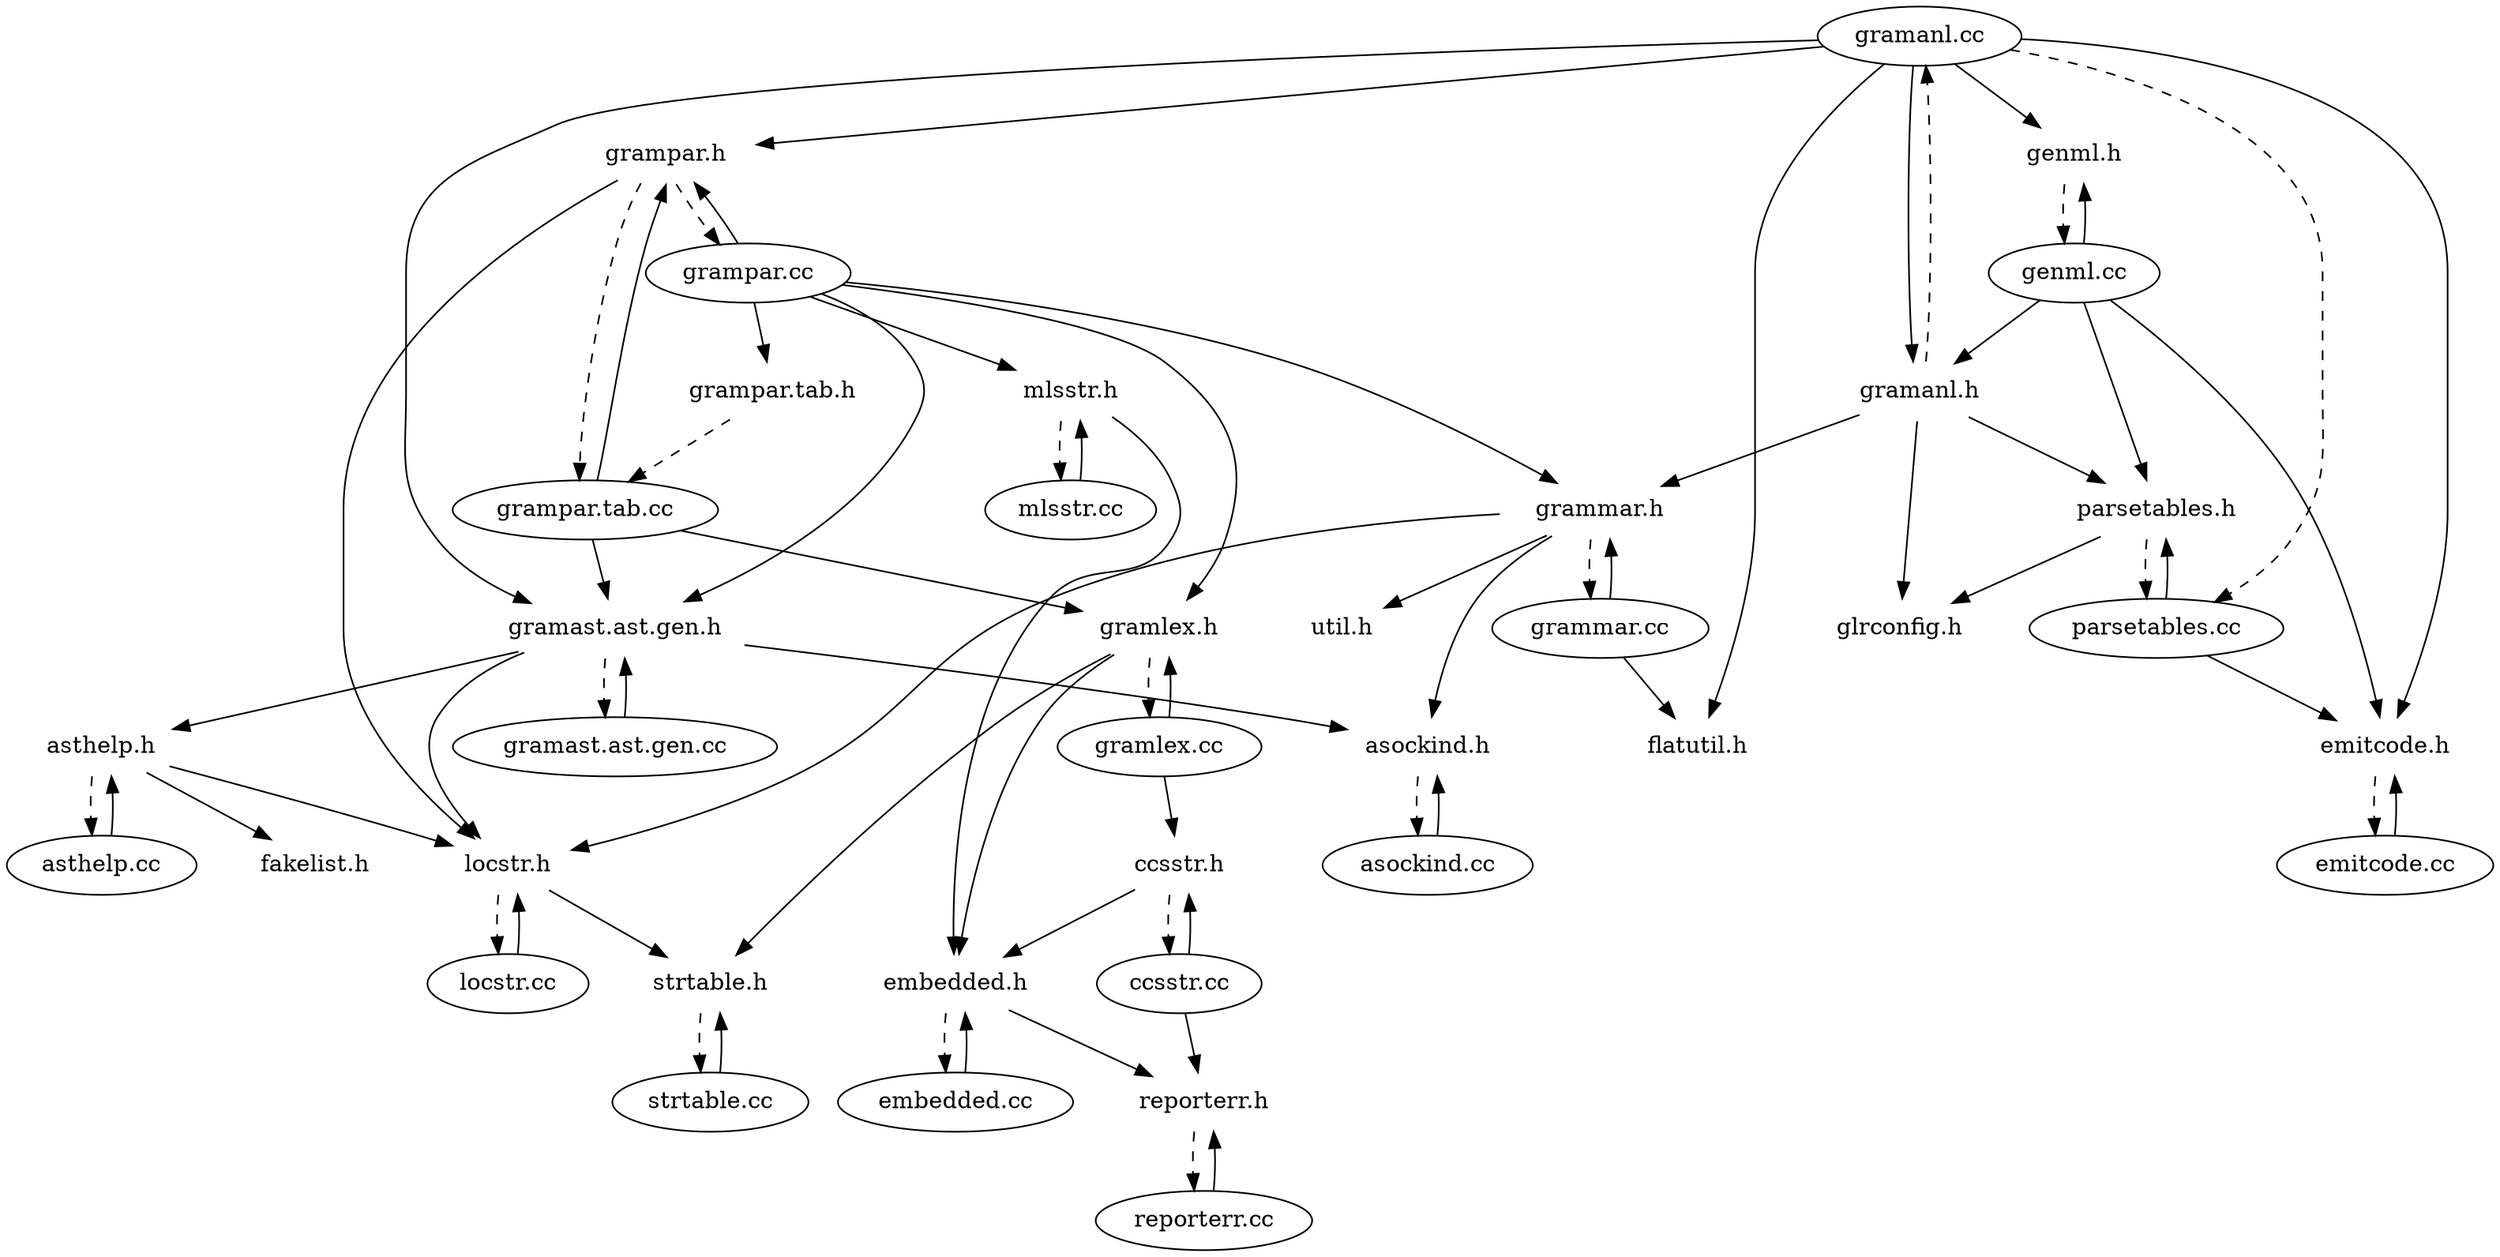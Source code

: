 // dependency graph automatically produced by
//   ../smbase/scan-depends.pl -r -I../ast gramanl.cc

digraph "Dependencies" {
  "gramanl.cc" [
  ]
  "gramanl.h" [
    color = white
  ]
  "gramanl.cc" -> "gramanl.h" [
    weight = 10
  ]
  "flatutil.h" [
    color = white
  ]
  "gramanl.cc" -> "flatutil.h" [
  ]
  "grampar.h" [
    color = white
  ]
  "gramanl.cc" -> "grampar.h" [
  ]
  "emitcode.h" [
    color = white
  ]
  "gramanl.cc" -> "emitcode.h" [
  ]
  "genml.h" [
    color = white
  ]
  "gramanl.cc" -> "genml.h" [
  ]
  "parsetables.cc" [
  ]
  "gramanl.cc" -> "parsetables.cc" [
    style = dashed
  ]
  "gramast.ast.gen.h" [
    color = white
  ]
  "gramanl.cc" -> "gramast.ast.gen.h" [
  ]
  "gramanl.h" -> "gramanl.cc" [
    style = dashed
    weight = 10
  ]
  "grammar.h" [
    color = white
  ]
  "gramanl.h" -> "grammar.h" [
  ]
  "glrconfig.h" [
    color = white
  ]
  "gramanl.h" -> "glrconfig.h" [
  ]
  "parsetables.h" [
    color = white
  ]
  "gramanl.h" -> "parsetables.h" [
  ]
  "grampar.cc" [
  ]
  "grampar.h" -> "grampar.cc" [
    style = dashed
    weight = 10
  ]
  "locstr.h" [
    color = white
  ]
  "grampar.h" -> "locstr.h" [
  ]
  "grampar.tab.cc" [
  ]
  "grampar.h" -> "grampar.tab.cc" [
    style = dashed
    weight = 10
  ]
  "emitcode.cc" [
  ]
  "emitcode.h" -> "emitcode.cc" [
    style = dashed
    weight = 10
  ]
  "genml.cc" [
  ]
  "genml.h" -> "genml.cc" [
    style = dashed
    weight = 10
  ]
  "parsetables.cc" -> "parsetables.h" [
    weight = 10
  ]
  "parsetables.cc" -> "emitcode.h" [
  ]
  "gramast.ast.gen.cc" [
  ]
  "gramast.ast.gen.h" -> "gramast.ast.gen.cc" [
    style = dashed
    weight = 10
  ]
  "asthelp.h" [
    color = white
  ]
  "gramast.ast.gen.h" -> "asthelp.h" [
  ]
  "gramast.ast.gen.h" -> "locstr.h" [
  ]
  "asockind.h" [
    color = white
  ]
  "gramast.ast.gen.h" -> "asockind.h" [
  ]
  "grammar.cc" [
  ]
  "grammar.h" -> "grammar.cc" [
    style = dashed
    weight = 10
  ]
  "util.h" [
    color = white
  ]
  "grammar.h" -> "util.h" [
  ]
  "grammar.h" -> "locstr.h" [
  ]
  "grammar.h" -> "asockind.h" [
  ]
  "parsetables.h" -> "parsetables.cc" [
    style = dashed
    weight = 10
  ]
  "parsetables.h" -> "glrconfig.h" [
  ]
  "grampar.cc" -> "grampar.h" [
    weight = 10
  ]
  "gramlex.h" [
    color = white
  ]
  "grampar.cc" -> "gramlex.h" [
  ]
  "grampar.cc" -> "gramast.ast.gen.h" [
  ]
  "grampar.cc" -> "grammar.h" [
  ]
  "grampar.tab.h" [
    color = white
  ]
  "grampar.cc" -> "grampar.tab.h" [
    weight = 10
  ]
  "mlsstr.h" [
    color = white
  ]
  "grampar.cc" -> "mlsstr.h" [
  ]
  "locstr.cc" [
  ]
  "locstr.h" -> "locstr.cc" [
    style = dashed
    weight = 10
  ]
  "strtable.h" [
    color = white
  ]
  "locstr.h" -> "strtable.h" [
  ]
  "grampar.tab.cc" -> "grampar.h" [
    weight = 10
  ]
  "grampar.tab.cc" -> "gramast.ast.gen.h" [
  ]
  "grampar.tab.cc" -> "gramlex.h" [
  ]
  "emitcode.cc" -> "emitcode.h" [
    weight = 10
  ]
  "genml.cc" -> "genml.h" [
    weight = 10
  ]
  "genml.cc" -> "gramanl.h" [
  ]
  "genml.cc" -> "emitcode.h" [
  ]
  "genml.cc" -> "parsetables.h" [
  ]
  "gramast.ast.gen.cc" -> "gramast.ast.gen.h" [
    weight = 10
  ]
  "asthelp.cc" [
  ]
  "asthelp.h" -> "asthelp.cc" [
    style = dashed
    weight = 10
  ]
  "fakelist.h" [
    color = white
  ]
  "asthelp.h" -> "fakelist.h" [
  ]
  "asthelp.h" -> "locstr.h" [
  ]
  "asockind.cc" [
  ]
  "asockind.h" -> "asockind.cc" [
    style = dashed
    weight = 10
  ]
  "grammar.cc" -> "grammar.h" [
    weight = 10
  ]
  "grammar.cc" -> "flatutil.h" [
  ]
  "gramlex.cc" [
  ]
  "gramlex.h" -> "gramlex.cc" [
    style = dashed
    weight = 10
  ]
  "embedded.h" [
    color = white
  ]
  "gramlex.h" -> "embedded.h" [
  ]
  "gramlex.h" -> "strtable.h" [
  ]
  "grampar.tab.h" -> "grampar.tab.cc" [
    style = dashed
    weight = 10
  ]
  "mlsstr.cc" [
  ]
  "mlsstr.h" -> "mlsstr.cc" [
    style = dashed
    weight = 10
  ]
  "mlsstr.h" -> "embedded.h" [
  ]
  "locstr.cc" -> "locstr.h" [
    weight = 10
  ]
  "strtable.cc" [
  ]
  "strtable.h" -> "strtable.cc" [
    style = dashed
    weight = 10
  ]
  "asthelp.cc" -> "asthelp.h" [
    weight = 10
  ]
  "asockind.cc" -> "asockind.h" [
    weight = 10
  ]
  "gramlex.cc" -> "gramlex.h" [
    weight = 10
  ]
  "ccsstr.h" [
    color = white
  ]
  "gramlex.cc" -> "ccsstr.h" [
  ]
  "embedded.cc" [
  ]
  "embedded.h" -> "embedded.cc" [
    style = dashed
    weight = 10
  ]
  "reporterr.h" [
    color = white
  ]
  "embedded.h" -> "reporterr.h" [
  ]
  "mlsstr.cc" -> "mlsstr.h" [
    weight = 10
  ]
  "strtable.cc" -> "strtable.h" [
    weight = 10
  ]
  "ccsstr.cc" [
  ]
  "ccsstr.h" -> "ccsstr.cc" [
    style = dashed
    weight = 10
  ]
  "ccsstr.h" -> "embedded.h" [
  ]
  "embedded.cc" -> "embedded.h" [
    weight = 10
  ]
  "reporterr.cc" [
  ]
  "reporterr.h" -> "reporterr.cc" [
    style = dashed
    weight = 10
  ]
  "ccsstr.cc" -> "ccsstr.h" [
    weight = 10
  ]
  "ccsstr.cc" -> "reporterr.h" [
  ]
  "reporterr.cc" -> "reporterr.h" [
    weight = 10
  ]
}
